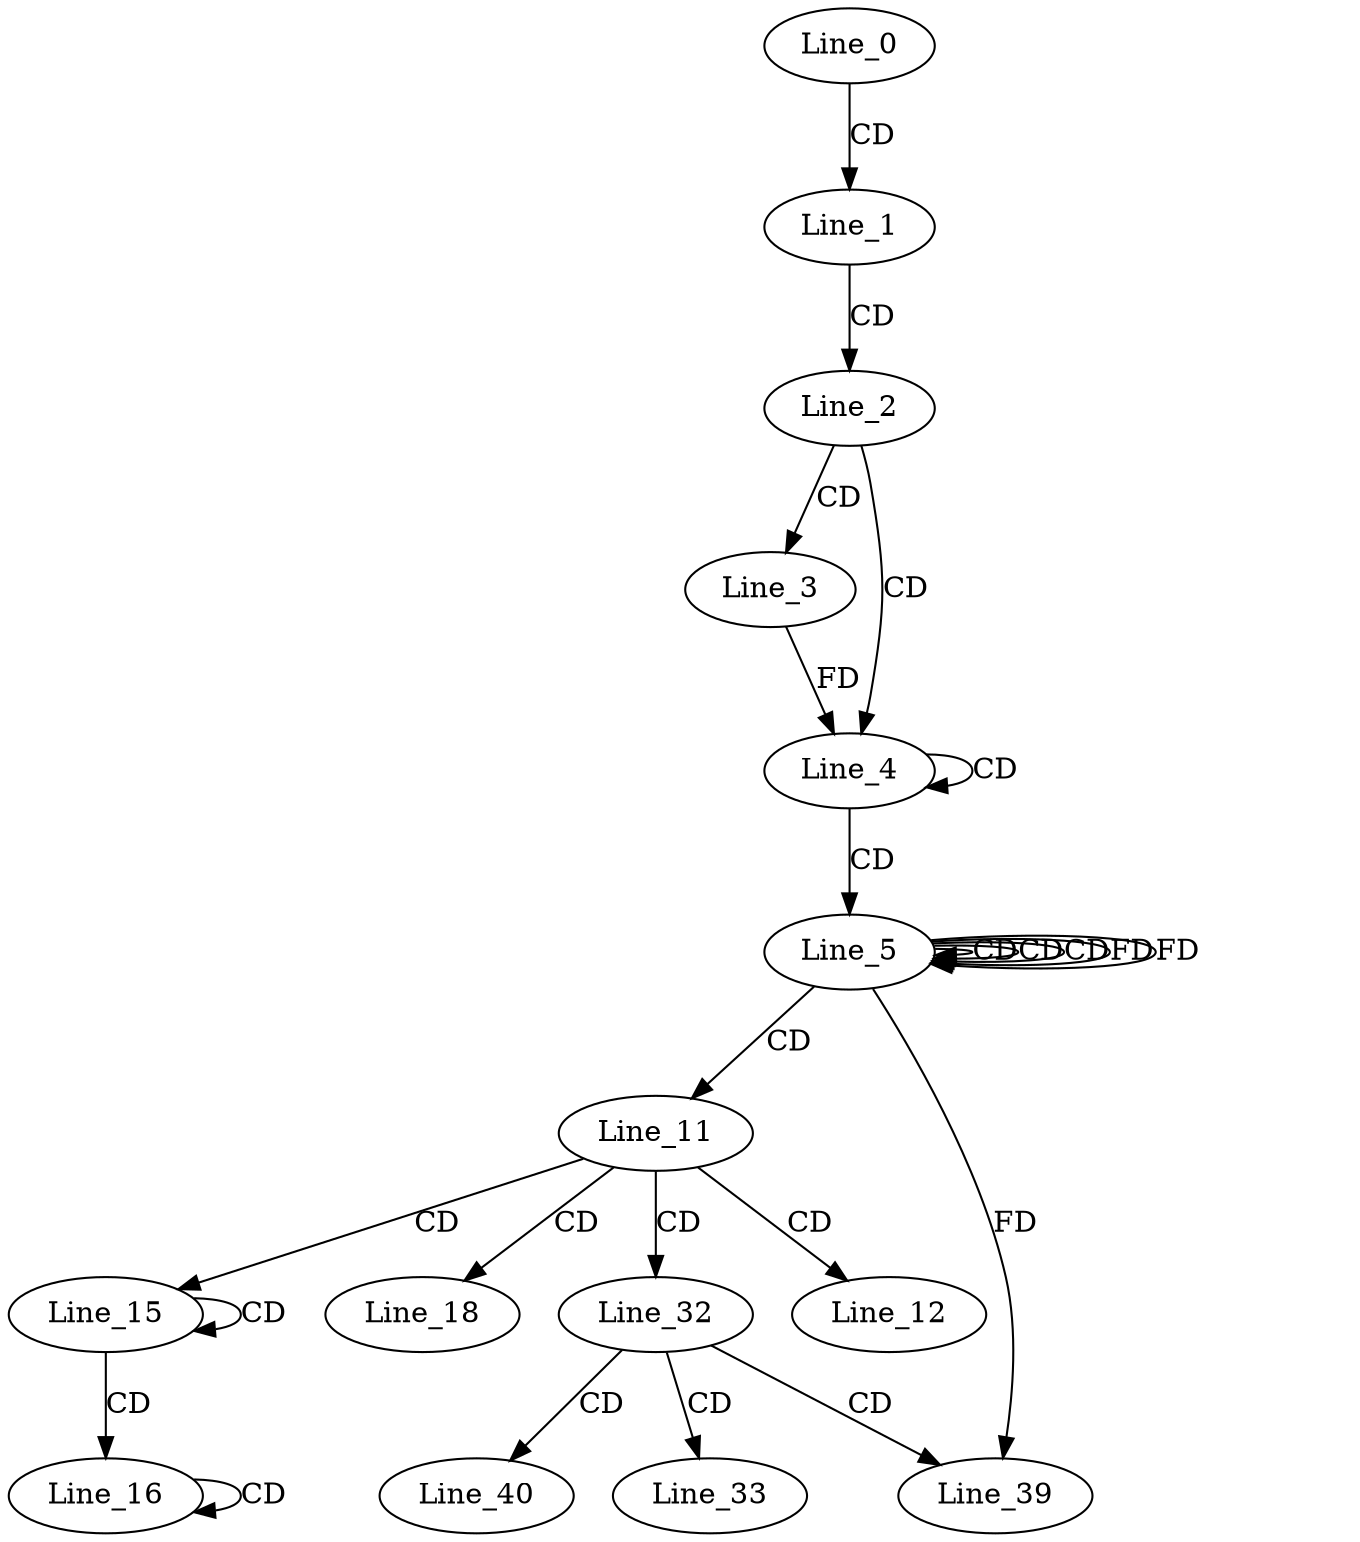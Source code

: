 digraph G {
  Line_0;
  Line_1;
  Line_2;
  Line_3;
  Line_4;
  Line_4;
  Line_5;
  Line_5;
  Line_5;
  Line_11;
  Line_12;
  Line_15;
  Line_15;
  Line_16;
  Line_16;
  Line_18;
  Line_32;
  Line_33;
  Line_39;
  Line_40;
  Line_0 -> Line_1 [ label="CD" ];
  Line_1 -> Line_2 [ label="CD" ];
  Line_2 -> Line_3 [ label="CD" ];
  Line_2 -> Line_4 [ label="CD" ];
  Line_4 -> Line_4 [ label="CD" ];
  Line_3 -> Line_4 [ label="FD" ];
  Line_4 -> Line_5 [ label="CD" ];
  Line_5 -> Line_5 [ label="CD" ];
  Line_5 -> Line_5 [ label="CD" ];
  Line_5 -> Line_5 [ label="CD" ];
  Line_5 -> Line_5 [ label="FD" ];
  Line_5 -> Line_11 [ label="CD" ];
  Line_11 -> Line_12 [ label="CD" ];
  Line_11 -> Line_15 [ label="CD" ];
  Line_15 -> Line_15 [ label="CD" ];
  Line_15 -> Line_16 [ label="CD" ];
  Line_16 -> Line_16 [ label="CD" ];
  Line_11 -> Line_18 [ label="CD" ];
  Line_11 -> Line_32 [ label="CD" ];
  Line_32 -> Line_33 [ label="CD" ];
  Line_32 -> Line_39 [ label="CD" ];
  Line_5 -> Line_39 [ label="FD" ];
  Line_32 -> Line_40 [ label="CD" ];
  Line_5 -> Line_5 [ label="FD" ];
}
